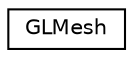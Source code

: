 digraph "Graphical Class Hierarchy"
{
  edge [fontname="Helvetica",fontsize="10",labelfontname="Helvetica",labelfontsize="10"];
  node [fontname="Helvetica",fontsize="10",shape=record];
  rankdir="LR";
  Node0 [label="GLMesh",height=0.2,width=0.4,color="black", fillcolor="white", style="filled",URL="$class_g_l_mesh.html"];
}
